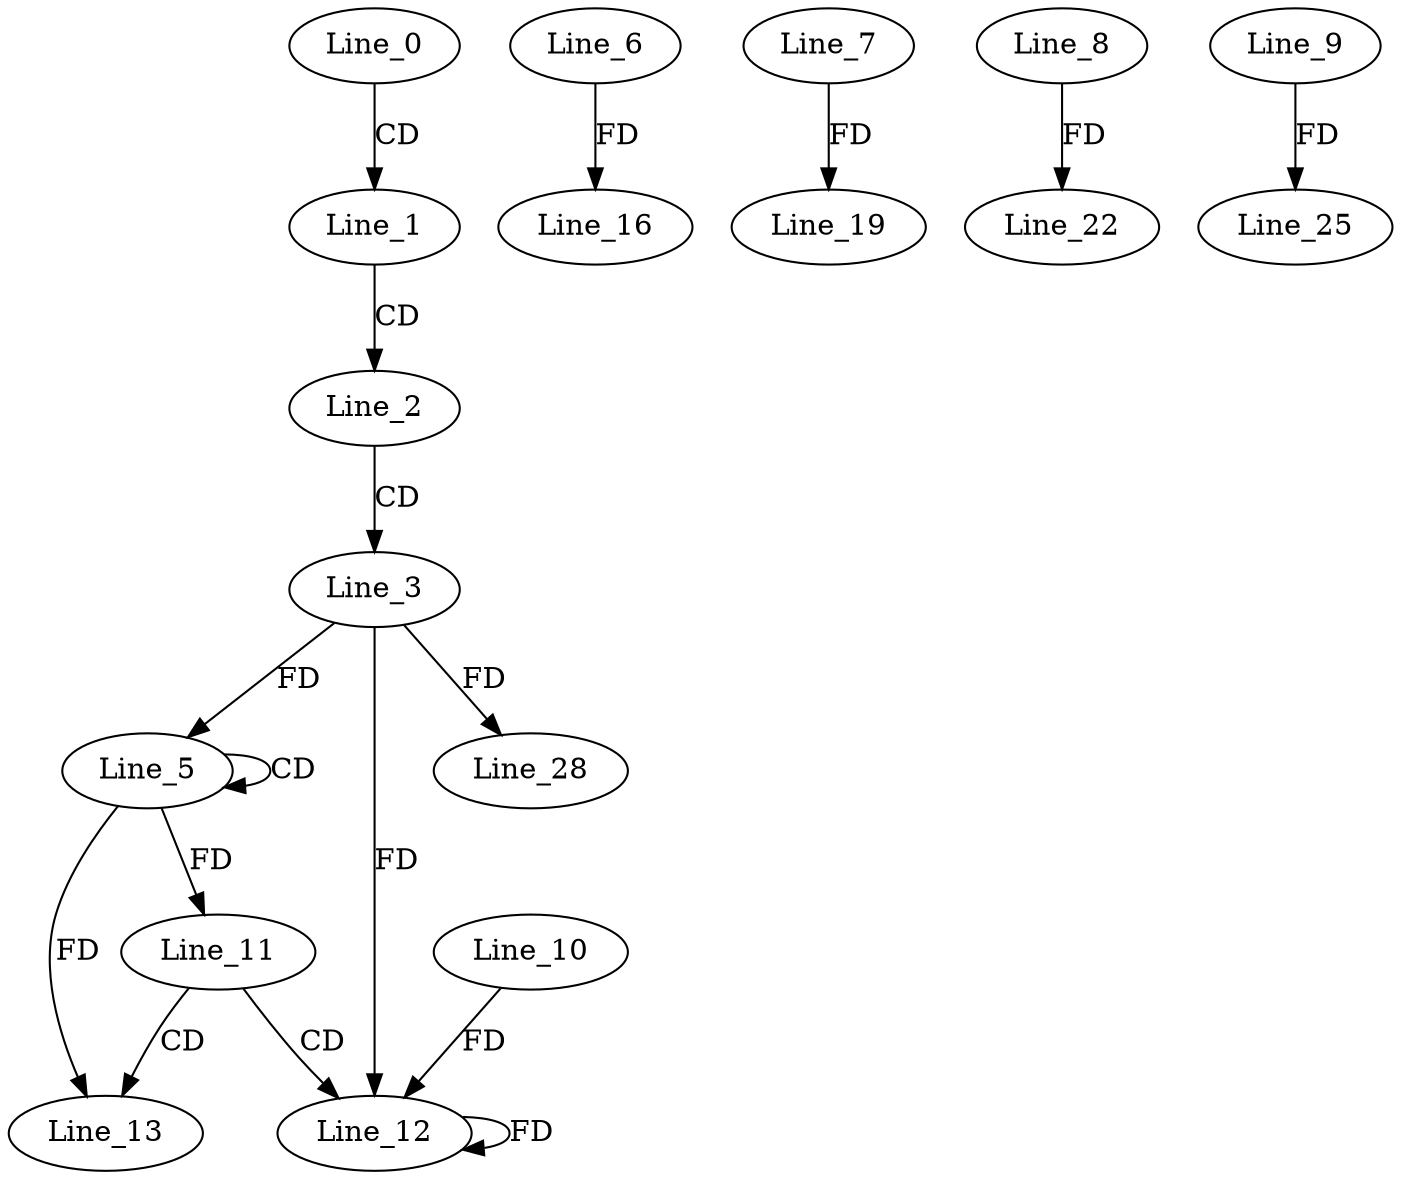 digraph G {
  Line_0;
  Line_1;
  Line_2;
  Line_3;
  Line_5;
  Line_5;
  Line_5;
  Line_11;
  Line_12;
  Line_10;
  Line_12;
  Line_13;
  Line_6;
  Line_16;
  Line_7;
  Line_19;
  Line_8;
  Line_22;
  Line_9;
  Line_25;
  Line_28;
  Line_0 -> Line_1 [ label="CD" ];
  Line_1 -> Line_2 [ label="CD" ];
  Line_2 -> Line_3 [ label="CD" ];
  Line_5 -> Line_5 [ label="CD" ];
  Line_3 -> Line_5 [ label="FD" ];
  Line_5 -> Line_11 [ label="FD" ];
  Line_11 -> Line_12 [ label="CD" ];
  Line_12 -> Line_12 [ label="FD" ];
  Line_10 -> Line_12 [ label="FD" ];
  Line_3 -> Line_12 [ label="FD" ];
  Line_11 -> Line_13 [ label="CD" ];
  Line_5 -> Line_13 [ label="FD" ];
  Line_6 -> Line_16 [ label="FD" ];
  Line_7 -> Line_19 [ label="FD" ];
  Line_8 -> Line_22 [ label="FD" ];
  Line_9 -> Line_25 [ label="FD" ];
  Line_3 -> Line_28 [ label="FD" ];
}
